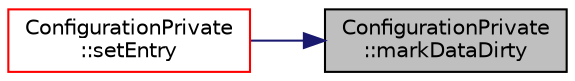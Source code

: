 digraph "ConfigurationPrivate::markDataDirty"
{
 // LATEX_PDF_SIZE
  edge [fontname="Helvetica",fontsize="10",labelfontname="Helvetica",labelfontsize="10"];
  node [fontname="Helvetica",fontsize="10",shape=record];
  rankdir="RL";
  Node1 [label="ConfigurationPrivate\l::markDataDirty",height=0.2,width=0.4,color="black", fillcolor="grey75", style="filled", fontcolor="black",tooltip=" "];
  Node1 -> Node2 [dir="back",color="midnightblue",fontsize="10",style="solid",fontname="Helvetica"];
  Node2 [label="ConfigurationPrivate\l::setEntry",height=0.2,width=0.4,color="red", fillcolor="white", style="filled",URL="$class_configuration_private.html#ad4cb306a7724dbd8cb698d391ac7e9bb",tooltip=" "];
}
